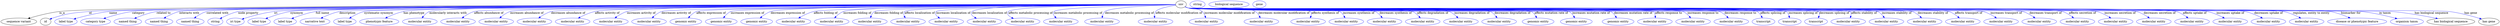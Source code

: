digraph {
	graph [bb="0,0,10093,123"];
	node [label="\N"];
	snv	 [height=0.5,
		label=snv,
		pos="4802.5,105",
		width=0.75];
	"sequence variant"	 [height=0.5,
		pos="69.544,18",
		width=1.9318];
	snv -> "sequence variant"	 [label=is_a,
		lp="262.54,61.5",
		pos="e,110.08,32.708 4775.3,104.99 4410.3,104.87 490.22,102.77 251.54,69 206.11,62.571 156,47.946 119.88,35.998"];
	id	 [height=0.5,
		pos="184.54,18",
		width=0.75];
	snv -> id	 [color=blue,
		label=id,
		lp="378.04,61.5",
		pos="e,205.48,29.565 4775.5,104.94 4416.9,104.13 605.62,94.969 372.54,69 303.84,61.345 285.75,58.97 220.54,36 218.67,35.338 216.76,34.601 \
214.85,33.813",
		style=solid];
	name	 [color=blue,
		height=0.5,
		label="label type",
		pos="274.54,18",
		width=1.2638];
	snv -> name	 [color=blue,
		label=name,
		lp="475.04,61.5",
		pos="e,308.05,30.314 4775.5,104.96 4420.6,104.46 687.45,98.435 459.54,69 409.8,62.576 354.58,46.07 317.53,33.562",
		style=solid];
	category	 [color=blue,
		height=0.5,
		label="category type",
		pos="396.54,18",
		width=1.6249];
	snv -> category	 [color=blue,
		label=category,
		lp="581.04,61.5",
		pos="e,431.62,32.462 4775.4,104.88 4418.5,103.33 668.46,86.629 557.54,69 517.13,62.577 472.93,47.999 441.08,36.068",
		style=solid];
	"related to"	 [color=blue,
		height=0.5,
		label="named thing",
		pos="528.54,18",
		width=1.5346];
	snv -> "related to"	 [color=blue,
		label="related to",
		lp="686.54,61.5",
		pos="e,558.56,33.189 4775.5,104.9 4424,103.6 768.13,89.544 660.54,69 628.23,62.83 593.61,49.163 567.94,37.529",
		style=solid];
	"interacts with"	 [color=blue,
		height=0.5,
		label="named thing",
		pos="656.54,18",
		width=1.5346];
	snv -> "interacts with"	 [color=blue,
		label="interacts with",
		lp="792.54,61.5",
		pos="e,680.49,34.405 4775.3,104.93 4427.1,104.08 859.35,94.656 755.54,69 731.99,63.18 707.75,50.814 689.14,39.717",
		style=solid];
	"correlated with"	 [color=blue,
		height=0.5,
		label="named thing",
		pos="784.54,18",
		width=1.5346];
	snv -> "correlated with"	 [color=blue,
		label="correlated with",
		lp="907.54,61.5",
		pos="e,804.58,34.876 4775.5,104.96 4433.7,104.4 966.36,98.003 866.54,69 847.16,63.369 827.88,51.757 812.89,41.035",
		style=solid];
	"node property"	 [color=blue,
		height=0.5,
		label=string,
		pos="888.54,18",
		width=0.84854];
	snv -> "node property"	 [color=blue,
		label="node property",
		lp="1032.5,61.5",
		pos="e,909.44,31.48 4775.5,104.83 4437.6,102.64 1043.5,80.406 994.54,69 967.29,62.65 938.85,48.488 918.29,36.695",
		style=solid];
	iri	 [color=blue,
		height=0.5,
		label="iri type",
		pos="973.54,18",
		width=1.011];
	snv -> iri	 [color=blue,
		label=iri,
		lp="1145,61.5",
		pos="e,1001.5,29.67 4775.4,104.94 4451.3,104.16 1329.6,95.961 1138.5,69 1093.6,62.66 1044.1,45.992 1011.2,33.423",
		style=solid];
	synonym	 [color=blue,
		height=0.5,
		label="label type",
		pos="1073.5,18",
		width=1.2638];
	snv -> synonym	 [color=blue,
		label=synonym,
		lp="1234,61.5",
		pos="e,1101.9,32.084 4775.4,104.86 4449.8,103.18 1301.6,86.471 1208.5,69 1174.4,62.597 1137.7,48.196 1111.2,36.324",
		style=solid];
	"full name"	 [color=blue,
		height=0.5,
		label="label type",
		pos="1182.5,18",
		width=1.2638];
	snv -> "full name"	 [color=blue,
		label="full name",
		lp="1342,61.5",
		pos="e,1210.7,32.202 4775.2,104.85 4454,103.11 1405.7,86.171 1315.5,69 1282,62.611 1246,48.283 1219.9,36.435",
		style=solid];
	description	 [color=blue,
		height=0.5,
		label="narrative text",
		pos="1303.5,18",
		width=1.6068];
	snv -> description	 [color=blue,
		label=description,
		lp="1448,61.5",
		pos="e,1331,34.155 4775.5,104.87 4461.1,103.3 1504.5,88.05 1417.5,69 1390.3,63.032 1361.7,50.187 1339.9,38.881",
		style=solid];
	"systematic synonym"	 [color=blue,
		height=0.5,
		label="label type",
		pos="1424.5,18",
		width=1.2638];
	snv -> "systematic synonym"	 [color=blue,
		label="systematic synonym",
		lp="1576.5,61.5",
		pos="e,1446.9,33.887 4775.4,104.88 4465.5,103.51 1604.1,90.305 1520.5,69 1497.5,63.123 1473.9,50.672 1455.8,39.544",
		style=solid];
	"has phenotype"	 [color=blue,
		height=0.5,
		label="phenotypic feature",
		pos="1564.5,18",
		width=2.1304];
	snv -> "has phenotype"	 [color=blue,
		label="has phenotype",
		lp="1723,61.5",
		pos="e,1594.3,34.65 4775.2,104.99 4477.3,104.87 1843.5,102.79 1683.5,69 1655.5,63.079 1625.9,50.414 1603.2,39.187",
		style=solid];
	"molecularly interacts with"	 [color=blue,
		height=0.5,
		label="molecular entity",
		pos="1728.5,18",
		width=1.9137];
	snv -> "molecularly interacts with"	 [color=blue,
		label="molecularly interacts with",
		lp="1862,61.5",
		pos="e,1743.9,35.801 4775.4,104.93 4479.4,104.1 1864.7,96.078 1790.5,69 1775.8,63.614 1762,53.092 1751.2,42.997",
		style=solid];
	"affects abundance of"	 [color=blue,
		height=0.5,
		label="molecular entity",
		pos="1884.5,18",
		width=1.9137];
	snv -> "affects abundance of"	 [color=blue,
		label="affects abundance of",
		lp="2030,61.5",
		pos="e,1906.9,35.117 4775.3,104.84 4489.1,103.19 2044.9,88.487 1973.5,69 1952.8,63.34 1931.9,51.687 1915.5,40.946",
		style=solid];
	"increases abundance of"	 [color=blue,
		height=0.5,
		label="molecular entity",
		pos="2040.5,18",
		width=1.9137];
	snv -> "increases abundance of"	 [color=blue,
		label="increases abundance of",
		lp="2184,61.5",
		pos="e,2060.7,35.348 4775.4,104.84 4498.1,103.21 2187.6,89.058 2120.5,69 2101.8,63.4 2083.3,52.028 2068.7,41.441",
		style=solid];
	"decreases abundance of"	 [color=blue,
		height=0.5,
		label="molecular entity",
		pos="2196.5,18",
		width=1.9137];
	snv -> "decreases abundance of"	 [color=blue,
		label="decreases abundance of",
		lp="2352,61.5",
		pos="e,2219.5,35.109 4775.5,104.8 4508.1,102.78 2350.8,86.011 2287.5,69 2266.2,63.276 2244.6,51.457 2227.8,40.638",
		style=solid];
	"affects activity of"	 [color=blue,
		height=0.5,
		label="molecular entity",
		pos="2352.5,18",
		width=1.9137];
	snv -> "affects activity of"	 [color=blue,
		label="affects activity of",
		lp="2512.5,61.5",
		pos="e,2380.4,34.614 4775.3,104.9 4522.1,103.93 2583,95.654 2464.5,69 2438.2,63.075 2410.6,50.582 2389.4,39.444",
		style=solid];
	"increases activity of"	 [color=blue,
		height=0.5,
		label="molecular entity",
		pos="2508.5,18",
		width=1.9137];
	snv -> "increases activity of"	 [color=blue,
		label="increases activity of",
		lp="2653,61.5",
		pos="e,2531.2,35.093 4775.4,104.94 4530.4,104.36 2708.7,99.016 2598.5,69 2577.6,63.305 2556.4,51.649 2539.9,40.917",
		style=solid];
	"decreases activity of"	 [color=blue,
		height=0.5,
		label="molecular entity",
		pos="2664.5,18",
		width=1.9137];
	snv -> "decreases activity of"	 [color=blue,
		label="decreases activity of",
		lp="2795.5,61.5",
		pos="e,2683.5,35.563 4775.3,104.97 4538.7,104.65 2841.2,101.25 2739.5,69 2722,63.438 2704.9,52.34 2691.4,41.913",
		style=solid];
	"affects expression of"	 [color=blue,
		height=0.5,
		label="genomic entity",
		pos="2815.5,18",
		width=1.7693];
	snv -> "affects expression of"	 [color=blue,
		label="affects expression of",
		lp="2938,61.5",
		pos="e,2831.9,35.526 4775.4,104.98 4548.4,104.74 2975,101.87 2881.5,69 2865.9,63.494 2851,52.702 2839.4,42.459",
		style=solid];
	"increases expression of"	 [color=blue,
		height=0.5,
		label="genomic entity",
		pos="2960.5,18",
		width=1.7693];
	snv -> "increases expression of"	 [color=blue,
		label="increases expression of",
		lp="3087,61.5",
		pos="e,2976,35.505 4775.3,104.95 4558,104.51 3109.4,100.38 3023.5,69 3008.5,63.52 2994.5,52.879 2983.4,42.729",
		style=solid];
	"decreases expression of"	 [color=blue,
		height=0.5,
		label="genomic entity",
		pos="3105.5,18",
		width=1.7693];
	snv -> "decreases expression of"	 [color=blue,
		label="decreases expression of",
		lp="3249,61.5",
		pos="e,3125.4,35.287 4775.3,104.82 4569.2,103.37 3263.7,93.291 3184.5,69 3166,63.315 3147.7,51.937 3133.4,41.368",
		style=solid];
	"affects folding of"	 [color=blue,
		height=0.5,
		label="molecular entity",
		pos="3256.5,18",
		width=1.9137];
	snv -> "affects folding of"	 [color=blue,
		label="affects folding of",
		lp="3400.5,61.5",
		pos="e,3281.2,35.035 4775.4,104.68 4582.6,102.34 3425,87.576 3353.5,69 3331.1,63.168 3308.1,51.345 3290.1,40.549",
		style=solid];
	"increases folding of"	 [color=blue,
		height=0.5,
		label="molecular entity",
		pos="3412.5,18",
		width=1.9137];
	snv -> "increases folding of"	 [color=blue,
		label="increases folding of",
		lp="3530.5,61.5",
		pos="e,3428.5,35.724 4775.4,104.75 4591.9,103.01 3539.7,92.06 3476.5,69 3461.4,63.459 3447,52.773 3435.8,42.608",
		style=solid];
	"decreases folding of"	 [color=blue,
		height=0.5,
		label="molecular entity",
		pos="3568.5,18",
		width=1.9137];
	snv -> "decreases folding of"	 [color=blue,
		label="decreases folding of",
		lp="3659.5,61.5",
		pos="e,3576,36.005 4775.5,104.87 4602.5,103.95 3657.8,97.625 3604.5,69 3594.6,63.635 3586.7,54.143 3581,44.79",
		style=solid];
	"affects localization of"	 [color=blue,
		height=0.5,
		label="molecular entity",
		pos="3724.5,18",
		width=1.9137];
	snv -> "affects localization of"	 [color=blue,
		label="affects localization of",
		lp="3783.5,61.5",
		pos="e,3718.8,36.392 4775.3,104.61 4609.7,102.17 3743.4,88.475 3724.5,69 3718.8,63.093 3717.3,54.766 3717.6,46.549",
		style=solid];
	"increases localization of"	 [color=blue,
		height=0.5,
		label="molecular entity",
		pos="3880.5,18",
		width=1.9137];
	snv -> "increases localization of"	 [color=blue,
		label="increases localization of",
		lp="3916.5,61.5",
		pos="e,3859.6,35.43 4775.3,104.49 4621.5,101.52 3867,86.117 3850.5,69 3843.3,61.522 3846.5,52 3853,43.213",
		style=solid];
	"decreases localization of"	 [color=blue,
		height=0.5,
		label="molecular entity",
		pos="4036.5,18",
		width=1.9137];
	snv -> "decreases localization of"	 [color=blue,
		label="decreases localization of",
		lp="4057.5,61.5",
		pos="e,4007,34.3 4775.2,104.84 4636.6,103.87 4018.3,97.965 3990.5,69 3981.8,59.848 3988.2,49.511 3998.7,40.547",
		style=solid];
	"affects metabolic processing of"	 [color=blue,
		height=0.5,
		label="molecular entity",
		pos="4192.5,18",
		width=1.9137];
	snv -> "affects metabolic processing of"	 [color=blue,
		label="affects metabolic processing of",
		lp="4218,61.5",
		pos="e,4154.8,33.306 4775.2,104.57 4652.2,102.5 4155,92.7 4132.5,69 4122.2,58.134 4131.7,47.232 4146,38.313",
		style=solid];
	"increases metabolic processing of"	 [color=blue,
		height=0.5,
		label="molecular entity",
		pos="4348.5,18",
		width=1.9137];
	snv -> "increases metabolic processing of"	 [color=blue,
		label="increases metabolic processing of",
		lp="4402.5,61.5",
		pos="e,4323.4,34.791 4775.3,104.02 4674.4,100.28 4326.5,86.153 4310.5,69 4302.7,60.576 4307.5,50.565 4316,41.652",
		style=solid];
	"decreases metabolic processing of"	 [color=blue,
		height=0.5,
		label="molecular entity",
		pos="4504.5,18",
		width=1.9137];
	snv -> "decreases metabolic processing of"	 [color=blue,
		label="decreases metabolic processing of",
		lp="4598,61.5",
		pos="e,4499.1,36.149 4775.4,103.74 4705.3,100.21 4522.4,89.132 4504.5,69 4499.1,62.851 4497.6,54.457 4497.9,46.254",
		style=solid];
	"affects molecular modification of"	 [color=blue,
		height=0.5,
		label="molecular entity",
		pos="4699.5,18",
		width=1.9137];
	snv -> "affects molecular modification of"	 [color=blue,
		label="affects molecular modification of",
		lp="4792.5,61.5",
		pos="e,4695.1,36.12 4776.5,99.348 4749.4,92.884 4709.6,81.559 4700.5,69 4695.9,62.511 4694.4,54.246 4694.4,46.268",
		style=solid];
	"increases molecular modification of"	 [color=blue,
		height=0.5,
		label="molecular entity",
		pos="4906.5,18",
		width=1.9137];
	snv -> "increases molecular modification of"	 [color=blue,
		label="increases molecular modification of",
		lp="4994,61.5",
		pos="e,4902.5,36.08 4824.1,93.828 4828.8,91.491 4833.8,89.101 4838.5,87 4858.6,78.082 4868.8,84.256 4884.5,69 4891.1,62.643 4895.8,53.993 \
4899.2,45.623",
		style=solid];
	"decreases molecular modification of"	 [color=blue,
		height=0.5,
		label="molecular entity",
		pos="5126.5,18",
		width=1.9137];
	snv -> "decreases molecular modification of"	 [color=blue,
		label="decreases molecular modification of",
		lp="5211,61.5",
		pos="e,5120.8,36.265 4822.9,93.078 4827.9,90.668 4833.3,88.436 4838.5,87 4894,71.856 5047.7,99.254 5096.5,69 5105.4,63.542 5111.9,54.459 \
5116.6,45.459",
		style=solid];
	"affects synthesis of"	 [color=blue,
		height=0.5,
		label="molecular entity",
		pos="5289.5,18",
		width=1.9137];
	snv -> "affects synthesis of"	 [color=blue,
		label="affects synthesis of",
		lp="5372,61.5",
		pos="e,5307.8,35.706 4822.9,92.956 4827.9,90.552 4833.3,88.352 4838.5,87 4864.2,80.434 5296.2,88.063 5314.5,69 5321.4,61.895 5319.1,52.555 \
5313.7,43.813",
		style=solid];
	"increases synthesis of"	 [color=blue,
		height=0.5,
		label="molecular entity",
		pos="5445.5,18",
		width=1.9137];
	snv -> "increases synthesis of"	 [color=blue,
		label="increases synthesis of",
		lp="5499.5,61.5",
		pos="e,5444.6,36.117 4822.9,92.928 4827.9,90.525 4833.3,88.333 4838.5,87 4870.3,78.98 5402.2,88.578 5428.5,69 5435.9,63.553 5440.1,54.83 \
5442.5,46.127",
		style=solid];
	"decreases synthesis of"	 [color=blue,
		height=0.5,
		label="molecular entity",
		pos="5601.5,18",
		width=1.9137];
	snv -> "decreases synthesis of"	 [color=blue,
		label="decreases synthesis of",
		lp="5641,61.5",
		pos="e,5593.1,36.065 4822.9,92.906 4827.8,90.504 4833.3,88.318 4838.5,87 4916.6,67.54 5490.9,105.54 5562.5,69 5572.9,63.706 5581.3,54.227 \
5587.7,44.865",
		style=solid];
	"affects degradation of"	 [color=blue,
		height=0.5,
		label="molecular entity",
		pos="5757.5,18",
		width=1.9137];
	snv -> "affects degradation of"	 [color=blue,
		label="affects degradation of",
		lp="5787,61.5",
		pos="e,5745,35.95 4822.9,92.891 4827.8,90.489 4833.3,88.307 4838.5,87 4932.1,63.89 5616.7,106.36 5705.5,69 5718.3,63.622 5729.7,53.491 \
5738.5,43.666",
		style=solid];
	"increases degradation of"	 [color=blue,
		height=0.5,
		label="molecular entity",
		pos="5913.5,18",
		width=1.9137];
	snv -> "increases degradation of"	 [color=blue,
		label="increases degradation of",
		lp="5943,61.5",
		pos="e,5897.9,35.773 4822.9,92.879 4827.8,90.478 4833.3,88.299 4838.5,87 4947.8,60.189 5744.9,107.47 5850.5,69 5865.4,63.577 5879.4,53.05 \
5890.4,42.962",
		style=solid];
	"decreases degradation of"	 [color=blue,
		height=0.5,
		label="molecular entity",
		pos="6069.5,18",
		width=1.9137];
	snv -> "decreases degradation of"	 [color=blue,
		label="decreases degradation of",
		lp="6104,61.5",
		pos="e,6056,35.75 4822.9,92.87 4827.8,90.469 4833.2,88.293 4838.5,87 4902,71.514 5952.8,93.034 6013.5,69 6027.2,63.599 6039.6,53.22 6049.2,\
43.227",
		style=solid];
	"affects mutation rate of"	 [color=blue,
		height=0.5,
		label="genomic entity",
		pos="6220.5,18",
		width=1.7693];
	snv -> "affects mutation rate of"	 [color=blue,
		label="affects mutation rate of",
		lp="6259.5,61.5",
		pos="e,6210.3,35.927 4822.9,92.863 4827.8,90.462 4833.2,88.288 4838.5,87 4910.7,69.447 6108,100.01 6175.5,69 6187.1,63.701 6196.9,53.858 \
6204.3,44.222",
		style=solid];
	"increases mutation rate of"	 [color=blue,
		height=0.5,
		label="genomic entity",
		pos="6365.5,18",
		width=1.7693];
	snv -> "increases mutation rate of"	 [color=blue,
		label="increases mutation rate of",
		lp="6416.5,61.5",
		pos="e,6357.4,36.108 4822.9,92.857 4827.8,90.457 4833.2,88.284 4838.5,87 4918.9,67.507 6253.8,106.56 6327.5,69 6337.8,63.757 6346.1,54.287 \
6352.2,44.918",
		style=solid];
	"decreases mutation rate of"	 [color=blue,
		height=0.5,
		label="genomic entity",
		pos="6510.5,18",
		width=1.7693];
	snv -> "decreases mutation rate of"	 [color=blue,
		label="decreases mutation rate of",
		lp="6575.5,61.5",
		pos="e,6508.9,36.242 4822.9,92.853 4827.8,90.453 4833.2,88.281 4838.5,87 4883.2,76.207 6454,95.401 6491.5,69 6499.2,63.632 6503.8,54.81 \
6506.5,46",
		style=solid];
	"affects response to"	 [color=blue,
		height=0.5,
		label="molecular entity",
		pos="6661.5,18",
		width=1.9137];
	snv -> "affects response to"	 [color=blue,
		label="affects response to",
		lp="6712.5,61.5",
		pos="e,6663.2,36.191 4822.9,92.849 4827.8,90.449 4833.2,88.279 4838.5,87 4887.5,75.186 6612.8,101.2 6651.5,69 6658.2,63.464 6661.3,54.911 \
6662.5,46.381",
		style=solid];
	"increases response to"	 [color=blue,
		height=0.5,
		label="molecular entity",
		pos="6817.5,18",
		width=1.9137];
	snv -> "increases response to"	 [color=blue,
		label="increases response to",
		lp="6846,61.5",
		pos="e,6805.7,35.992 4822.9,92.847 4827.8,90.447 4833.2,88.277 4838.5,87 4942.7,61.891 6668.9,110.96 6767.5,69 6779.9,63.728 6790.8,53.751 \
6799.2,44.011",
		style=solid];
	"decreases response to"	 [color=blue,
		height=0.5,
		label="molecular entity",
		pos="6973.5,18",
		width=1.9137];
	snv -> "decreases response to"	 [color=blue,
		label="decreases response to",
		lp="6993.5,61.5",
		pos="e,6957.2,35.585 4822.9,92.844 4827.8,90.445 4833.2,88.275 4838.5,87 4950.3,60.104 6798.9,106.61 6907.5,69 6923.2,63.573 6938.1,52.789 \
6949.7,42.531",
		style=solid];
	"affects splicing of"	 [color=blue,
		height=0.5,
		label=transcript,
		pos="7104.5,18",
		width=1.2277];
	snv -> "affects splicing of"	 [color=blue,
		label="affects splicing of",
		lp="7126.5,61.5",
		pos="e,7093.7,35.473 4822.9,92.842 4827.8,90.442 4833.2,88.274 4838.5,87 4898.5,72.601 7000.1,93.667 7056.5,69 7068.8,63.638 7079.4,53.447 \
7087.5,43.577",
		style=solid];
	"increases splicing of"	 [color=blue,
		height=0.5,
		label=transcript,
		pos="7210.5,18",
		width=1.2277];
	snv -> "increases splicing of"	 [color=blue,
		label="increases splicing of",
		lp="7251.5,61.5",
		pos="e,7204.8,36.02 4822.9,92.841 4827.8,90.441 4833.2,88.273 4838.5,87 4901.8,71.816 7123,101.09 7179.5,69 7188.9,63.707 7195.7,54.358 \
7200.6,45.097",
		style=solid];
	"decreases splicing of"	 [color=blue,
		height=0.5,
		label=transcript,
		pos="7316.5,18",
		width=1.2277];
	snv -> "decreases splicing of"	 [color=blue,
		label="decreases splicing of",
		lp="7376.5,61.5",
		pos="e,7320.2,35.982 4822.9,92.839 4827.8,90.439 4833.2,88.272 4838.5,87 4871.9,78.987 7286.2,92.165 7311.5,69 7317.8,63.241 7320.1,54.632 \
7320.5,46.119",
		style=solid];
	"affects stability of"	 [color=blue,
		height=0.5,
		label="molecular entity",
		pos="7447.5,18",
		width=1.9137];
	snv -> "affects stability of"	 [color=blue,
		label="affects stability of",
		lp="7497,61.5",
		pos="e,7449.2,36.201 4822.9,92.838 4827.8,90.438 4833.2,88.271 4838.5,87 4873.6,78.585 7409.8,92.035 7437.5,69 7444.2,63.474 7447.3,54.923 \
7448.5,46.392",
		style=solid];
	"increases stability of"	 [color=blue,
		height=0.5,
		label="molecular entity",
		pos="7603.5,18",
		width=1.9137];
	snv -> "increases stability of"	 [color=blue,
		label="increases stability of",
		lp="7628.5,61.5",
		pos="e,7591,35.775 4822.9,92.837 4827.8,90.437 4833.2,88.27 4838.5,87 4911.8,69.448 7480.8,97.391 7550.5,69 7563.6,63.684 7575.3,53.459 \
7584.3,43.552",
		style=solid];
	"decreases stability of"	 [color=blue,
		height=0.5,
		label="molecular entity",
		pos="7759.5,18",
		width=1.9137];
	snv -> "decreases stability of"	 [color=blue,
		label="decreases stability of",
		lp="7776,61.5",
		pos="e,7741.8,35.62 4822.9,92.835 4827.8,90.436 4833.2,88.269 4838.5,87 4915.5,68.568 7613.3,93.498 7688.5,69 7705.2,63.568 7721.3,52.634 \
7734,42.278",
		style=solid];
	"affects transport of"	 [color=blue,
		height=0.5,
		label="molecular entity",
		pos="7915.5,18",
		width=1.9137];
	snv -> "affects transport of"	 [color=blue,
		label="affects transport of",
		lp="7922,61.5",
		pos="e,7896,35.391 4822.9,92.834 4827.8,90.435 4833.2,88.268 4838.5,87 5000.6,48.233 7678,117.05 7837.5,69 7855.8,63.513 7873.7,52.306 \
7887.8,41.791",
		style=solid];
	"increases transport of"	 [color=blue,
		height=0.5,
		label="molecular entity",
		pos="8071.5,18",
		width=1.9137];
	snv -> "increases transport of"	 [color=blue,
		label="increases transport of",
		lp="8075,61.5",
		pos="e,8047.8,35.177 4822.9,92.833 4827.8,90.434 4833.2,88.267 4838.5,87 5008.2,46.447 7808.6,112.39 7977.5,69 7999.4,63.375 8021.8,51.562 \
8039.2,40.72",
		style=solid];
	"decreases transport of"	 [color=blue,
		height=0.5,
		label="molecular entity",
		pos="8227.5,18",
		width=1.9137];
	snv -> "decreases transport of"	 [color=blue,
		label="decreases transport of",
		lp="8234,61.5",
		pos="e,8204.9,35.172 4822.9,92.832 4827.8,90.433 4833.2,88.267 4838.5,87 5016.8,44.404 7960.4,116.21 8137.5,69 8158.5,63.419 8179.7,51.77 \
8196.2,41.012",
		style=solid];
	"affects secretion of"	 [color=blue,
		height=0.5,
		label="molecular entity",
		pos="8383.5,18",
		width=1.9137];
	snv -> "affects secretion of"	 [color=blue,
		label="affects secretion of",
		lp="8385.5,61.5",
		pos="e,8362.1,35.165 4822.9,92.831 4827.8,90.432 4833.2,88.266 4838.5,87 4932,64.681 8204.9,94.651 8297.5,69 8317.7,63.409 8338,51.759 \
8353.8,41.004",
		style=solid];
	"increases secretion of"	 [color=blue,
		height=0.5,
		label="molecular entity",
		pos="8539.5,18",
		width=1.9137];
	snv -> "increases secretion of"	 [color=blue,
		label="increases secretion of",
		lp="8540.5,61.5",
		pos="e,8515.1,34.937 4822.9,92.83 4827.8,90.431 4833.2,88.265 4838.5,87 5033.2,40.524 8247.2,117.05 8441.5,69 8464.6,63.302 8488.3,51.196 \
8506.6,40.208",
		style=solid];
	"decreases secretion of"	 [color=blue,
		height=0.5,
		label="molecular entity",
		pos="8695.5,18",
		width=1.9137];
	snv -> "decreases secretion of"	 [color=blue,
		label="decreases secretion of",
		lp="8701.5,61.5",
		pos="e,8672.4,35.181 4822.9,92.829 4827.8,90.43 4833.2,88.265 4838.5,87 4940.3,62.728 8502.4,95.429 8603.5,69 8625.1,63.38 8646.9,51.567 \
8663.9,40.724",
		style=solid];
	"affects uptake of"	 [color=blue,
		height=0.5,
		label="molecular entity",
		pos="8851.5,18",
		width=1.9137];
	snv -> "affects uptake of"	 [color=blue,
		label="affects uptake of",
		lp="8847,61.5",
		pos="e,8830.1,35.169 4822.9,92.829 4827.8,90.429 4833.2,88.264 4838.5,87 4944.7,61.694 8660.4,98.089 8765.5,69 8785.7,63.415 8806,51.766 \
8821.8,41.009",
		style=solid];
	"increases uptake of"	 [color=blue,
		height=0.5,
		label="molecular entity",
		pos="9007.5,18",
		width=1.9137];
	snv -> "increases uptake of"	 [color=blue,
		label="increases uptake of",
		lp="8994,61.5",
		pos="e,8980,34.706 4822.9,92.828 4827.8,90.429 4833.2,88.264 4838.5,87 4948.2,60.858 8786.5,93.332 8896.5,69 8922.7,63.218 8950.1,50.726 \
8971.1,39.554",
		style=solid];
	"decreases uptake of"	 [color=blue,
		height=0.5,
		label="molecular entity",
		pos="9163.5,18",
		width=1.9137];
	snv -> "decreases uptake of"	 [color=blue,
		label="decreases uptake of",
		lp="9150,61.5",
		pos="e,9135.4,34.71 4822.9,92.827 4827.8,90.428 4833.2,88.264 4838.5,87 4952.4,59.875 8936.2,93.861 9050.5,69 9077.1,63.223 9105,50.732 \
9126.4,39.558",
		style=solid];
	"regulates, entity to entity"	 [color=blue,
		height=0.5,
		label="molecular entity",
		pos="9319.5,18",
		width=1.9137];
	snv -> "regulates, entity to entity"	 [color=blue,
		label="regulates, entity to entity",
		lp="9320.5,61.5",
		pos="e,9291.7,34.71 4822.9,92.827 4827.8,90.428 4833.2,88.263 4838.5,87 4956.6,58.873 9089,94.976 9207.5,69 9233.9,63.224 9261.5,50.732 \
9282.7,39.558",
		style=solid];
	"biomarker for"	 [color=blue,
		height=0.5,
		label="disease or phenotypic feature",
		pos="9520.5,18",
		width=3.1775];
	snv -> "biomarker for"	 [color=blue,
		label="biomarker for",
		lp="9481.5,61.5",
		pos="e,9487.4,35.231 4822.9,92.826 4827.8,90.427 4833.2,88.263 4838.5,87 4961.6,57.693 9268.4,93.084 9392.5,69 9422.2,63.251 9453.7,50.769 \
9478.1,39.594",
		style=solid];
	"in taxon"	 [color=blue,
		height=0.5,
		label="organism taxon",
		pos="9718.5,18",
		width=1.8234];
	snv -> "in taxon"	 [color=blue,
		label="in taxon",
		lp="9622,61.5",
		pos="e,9677.3,32.031 4822.9,92.826 4827.8,90.427 4833.2,88.262 4838.5,87 4965.1,56.857 9394.5,85.848 9523.5,69 9573.4,62.485 9628.8,47.195 \
9667.8,35.045",
		style=solid];
	"has biological sequence"	 [height=0.5,
		pos="9897.5,18",
		width=2.6359];
	snv -> "has biological sequence"	 [color=blue,
		label="has biological sequence",
		lp="9810.5,61.5",
		pos="e,9842.2,32.635 4822.9,92.825 4827.8,90.426 4833.2,88.262 4838.5,87 4968.5,56.059 9515.6,82.722 9648.5,69 9711.6,62.492 9782.2,47.237 \
9832.2,35.096",
		style=solid];
	"has gene"	 [height=0.5,
		pos="10052,18",
		width=1.1555];
	snv -> "has gene"	 [color=blue,
		label="has gene",
		lp="9970.5,61.5",
		pos="e,10021,30.268 4822.9,92.825 4827.8,90.426 4833.2,88.262 4838.5,87 4974.8,54.585 9740.8,87.69 9879.5,69 9925.8,62.776 9976.7,46.388 \
10011,33.853",
		style=solid];
	"sequence variant_id"	 [color=blue,
		height=0.5,
		label=string,
		pos="4878.5,105",
		width=0.84854];
	"sequence variant_has biological sequence"	 [color=blue,
		height=0.5,
		label="biological sequence",
		pos="5007.5,105",
		width=2.2387];
	"sequence variant_has gene"	 [color=blue,
		height=0.5,
		label=gene,
		pos="5133.5,105",
		width=0.75827];
}

